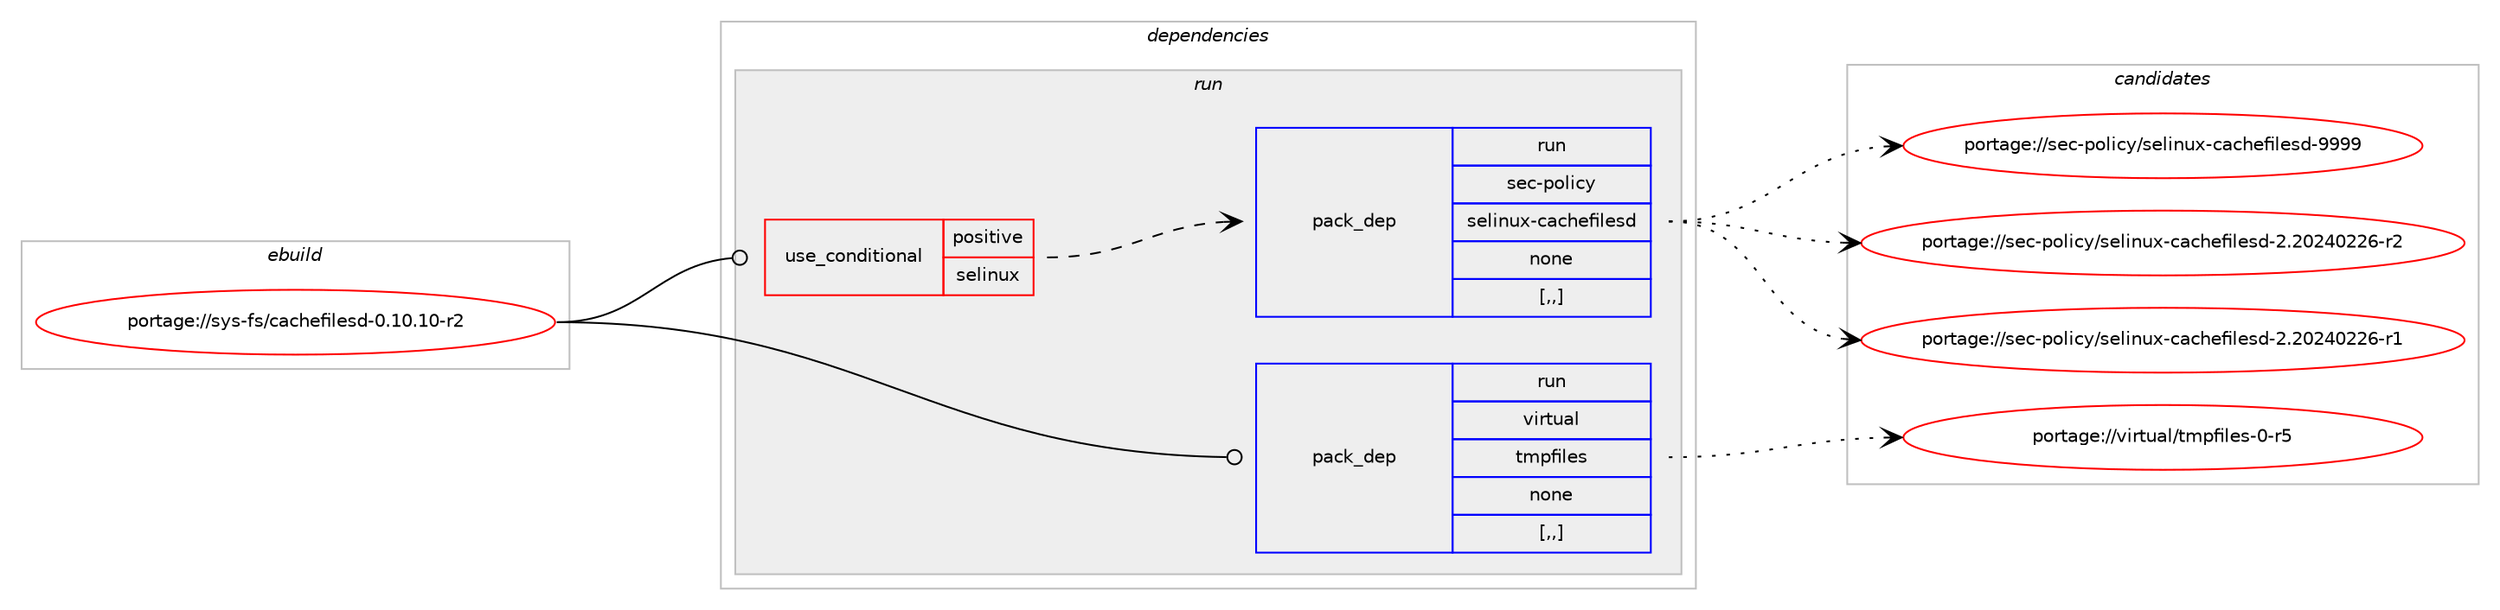 digraph prolog {

# *************
# Graph options
# *************

newrank=true;
concentrate=true;
compound=true;
graph [rankdir=LR,fontname=Helvetica,fontsize=10,ranksep=1.5];#, ranksep=2.5, nodesep=0.2];
edge  [arrowhead=vee];
node  [fontname=Helvetica,fontsize=10];

# **********
# The ebuild
# **********

subgraph cluster_leftcol {
color=gray;
label=<<i>ebuild</i>>;
id [label="portage://sys-fs/cachefilesd-0.10.10-r2", color=red, width=4, href="../sys-fs/cachefilesd-0.10.10-r2.svg"];
}

# ****************
# The dependencies
# ****************

subgraph cluster_midcol {
color=gray;
label=<<i>dependencies</i>>;
subgraph cluster_compile {
fillcolor="#eeeeee";
style=filled;
label=<<i>compile</i>>;
}
subgraph cluster_compileandrun {
fillcolor="#eeeeee";
style=filled;
label=<<i>compile and run</i>>;
}
subgraph cluster_run {
fillcolor="#eeeeee";
style=filled;
label=<<i>run</i>>;
subgraph cond116025 {
dependency435711 [label=<<TABLE BORDER="0" CELLBORDER="1" CELLSPACING="0" CELLPADDING="4"><TR><TD ROWSPAN="3" CELLPADDING="10">use_conditional</TD></TR><TR><TD>positive</TD></TR><TR><TD>selinux</TD></TR></TABLE>>, shape=none, color=red];
subgraph pack316718 {
dependency435712 [label=<<TABLE BORDER="0" CELLBORDER="1" CELLSPACING="0" CELLPADDING="4" WIDTH="220"><TR><TD ROWSPAN="6" CELLPADDING="30">pack_dep</TD></TR><TR><TD WIDTH="110">run</TD></TR><TR><TD>sec-policy</TD></TR><TR><TD>selinux-cachefilesd</TD></TR><TR><TD>none</TD></TR><TR><TD>[,,]</TD></TR></TABLE>>, shape=none, color=blue];
}
dependency435711:e -> dependency435712:w [weight=20,style="dashed",arrowhead="vee"];
}
id:e -> dependency435711:w [weight=20,style="solid",arrowhead="odot"];
subgraph pack316719 {
dependency435713 [label=<<TABLE BORDER="0" CELLBORDER="1" CELLSPACING="0" CELLPADDING="4" WIDTH="220"><TR><TD ROWSPAN="6" CELLPADDING="30">pack_dep</TD></TR><TR><TD WIDTH="110">run</TD></TR><TR><TD>virtual</TD></TR><TR><TD>tmpfiles</TD></TR><TR><TD>none</TD></TR><TR><TD>[,,]</TD></TR></TABLE>>, shape=none, color=blue];
}
id:e -> dependency435713:w [weight=20,style="solid",arrowhead="odot"];
}
}

# **************
# The candidates
# **************

subgraph cluster_choices {
rank=same;
color=gray;
label=<<i>candidates</i>>;

subgraph choice316718 {
color=black;
nodesep=1;
choice11510199451121111081059912147115101108105110117120459997991041011021051081011151004557575757 [label="portage://sec-policy/selinux-cachefilesd-9999", color=red, width=4,href="../sec-policy/selinux-cachefilesd-9999.svg"];
choice115101994511211110810599121471151011081051101171204599979910410110210510810111510045504650485052485050544511450 [label="portage://sec-policy/selinux-cachefilesd-2.20240226-r2", color=red, width=4,href="../sec-policy/selinux-cachefilesd-2.20240226-r2.svg"];
choice115101994511211110810599121471151011081051101171204599979910410110210510810111510045504650485052485050544511449 [label="portage://sec-policy/selinux-cachefilesd-2.20240226-r1", color=red, width=4,href="../sec-policy/selinux-cachefilesd-2.20240226-r1.svg"];
dependency435712:e -> choice11510199451121111081059912147115101108105110117120459997991041011021051081011151004557575757:w [style=dotted,weight="100"];
dependency435712:e -> choice115101994511211110810599121471151011081051101171204599979910410110210510810111510045504650485052485050544511450:w [style=dotted,weight="100"];
dependency435712:e -> choice115101994511211110810599121471151011081051101171204599979910410110210510810111510045504650485052485050544511449:w [style=dotted,weight="100"];
}
subgraph choice316719 {
color=black;
nodesep=1;
choice118105114116117971084711610911210210510810111545484511453 [label="portage://virtual/tmpfiles-0-r5", color=red, width=4,href="../virtual/tmpfiles-0-r5.svg"];
dependency435713:e -> choice118105114116117971084711610911210210510810111545484511453:w [style=dotted,weight="100"];
}
}

}
